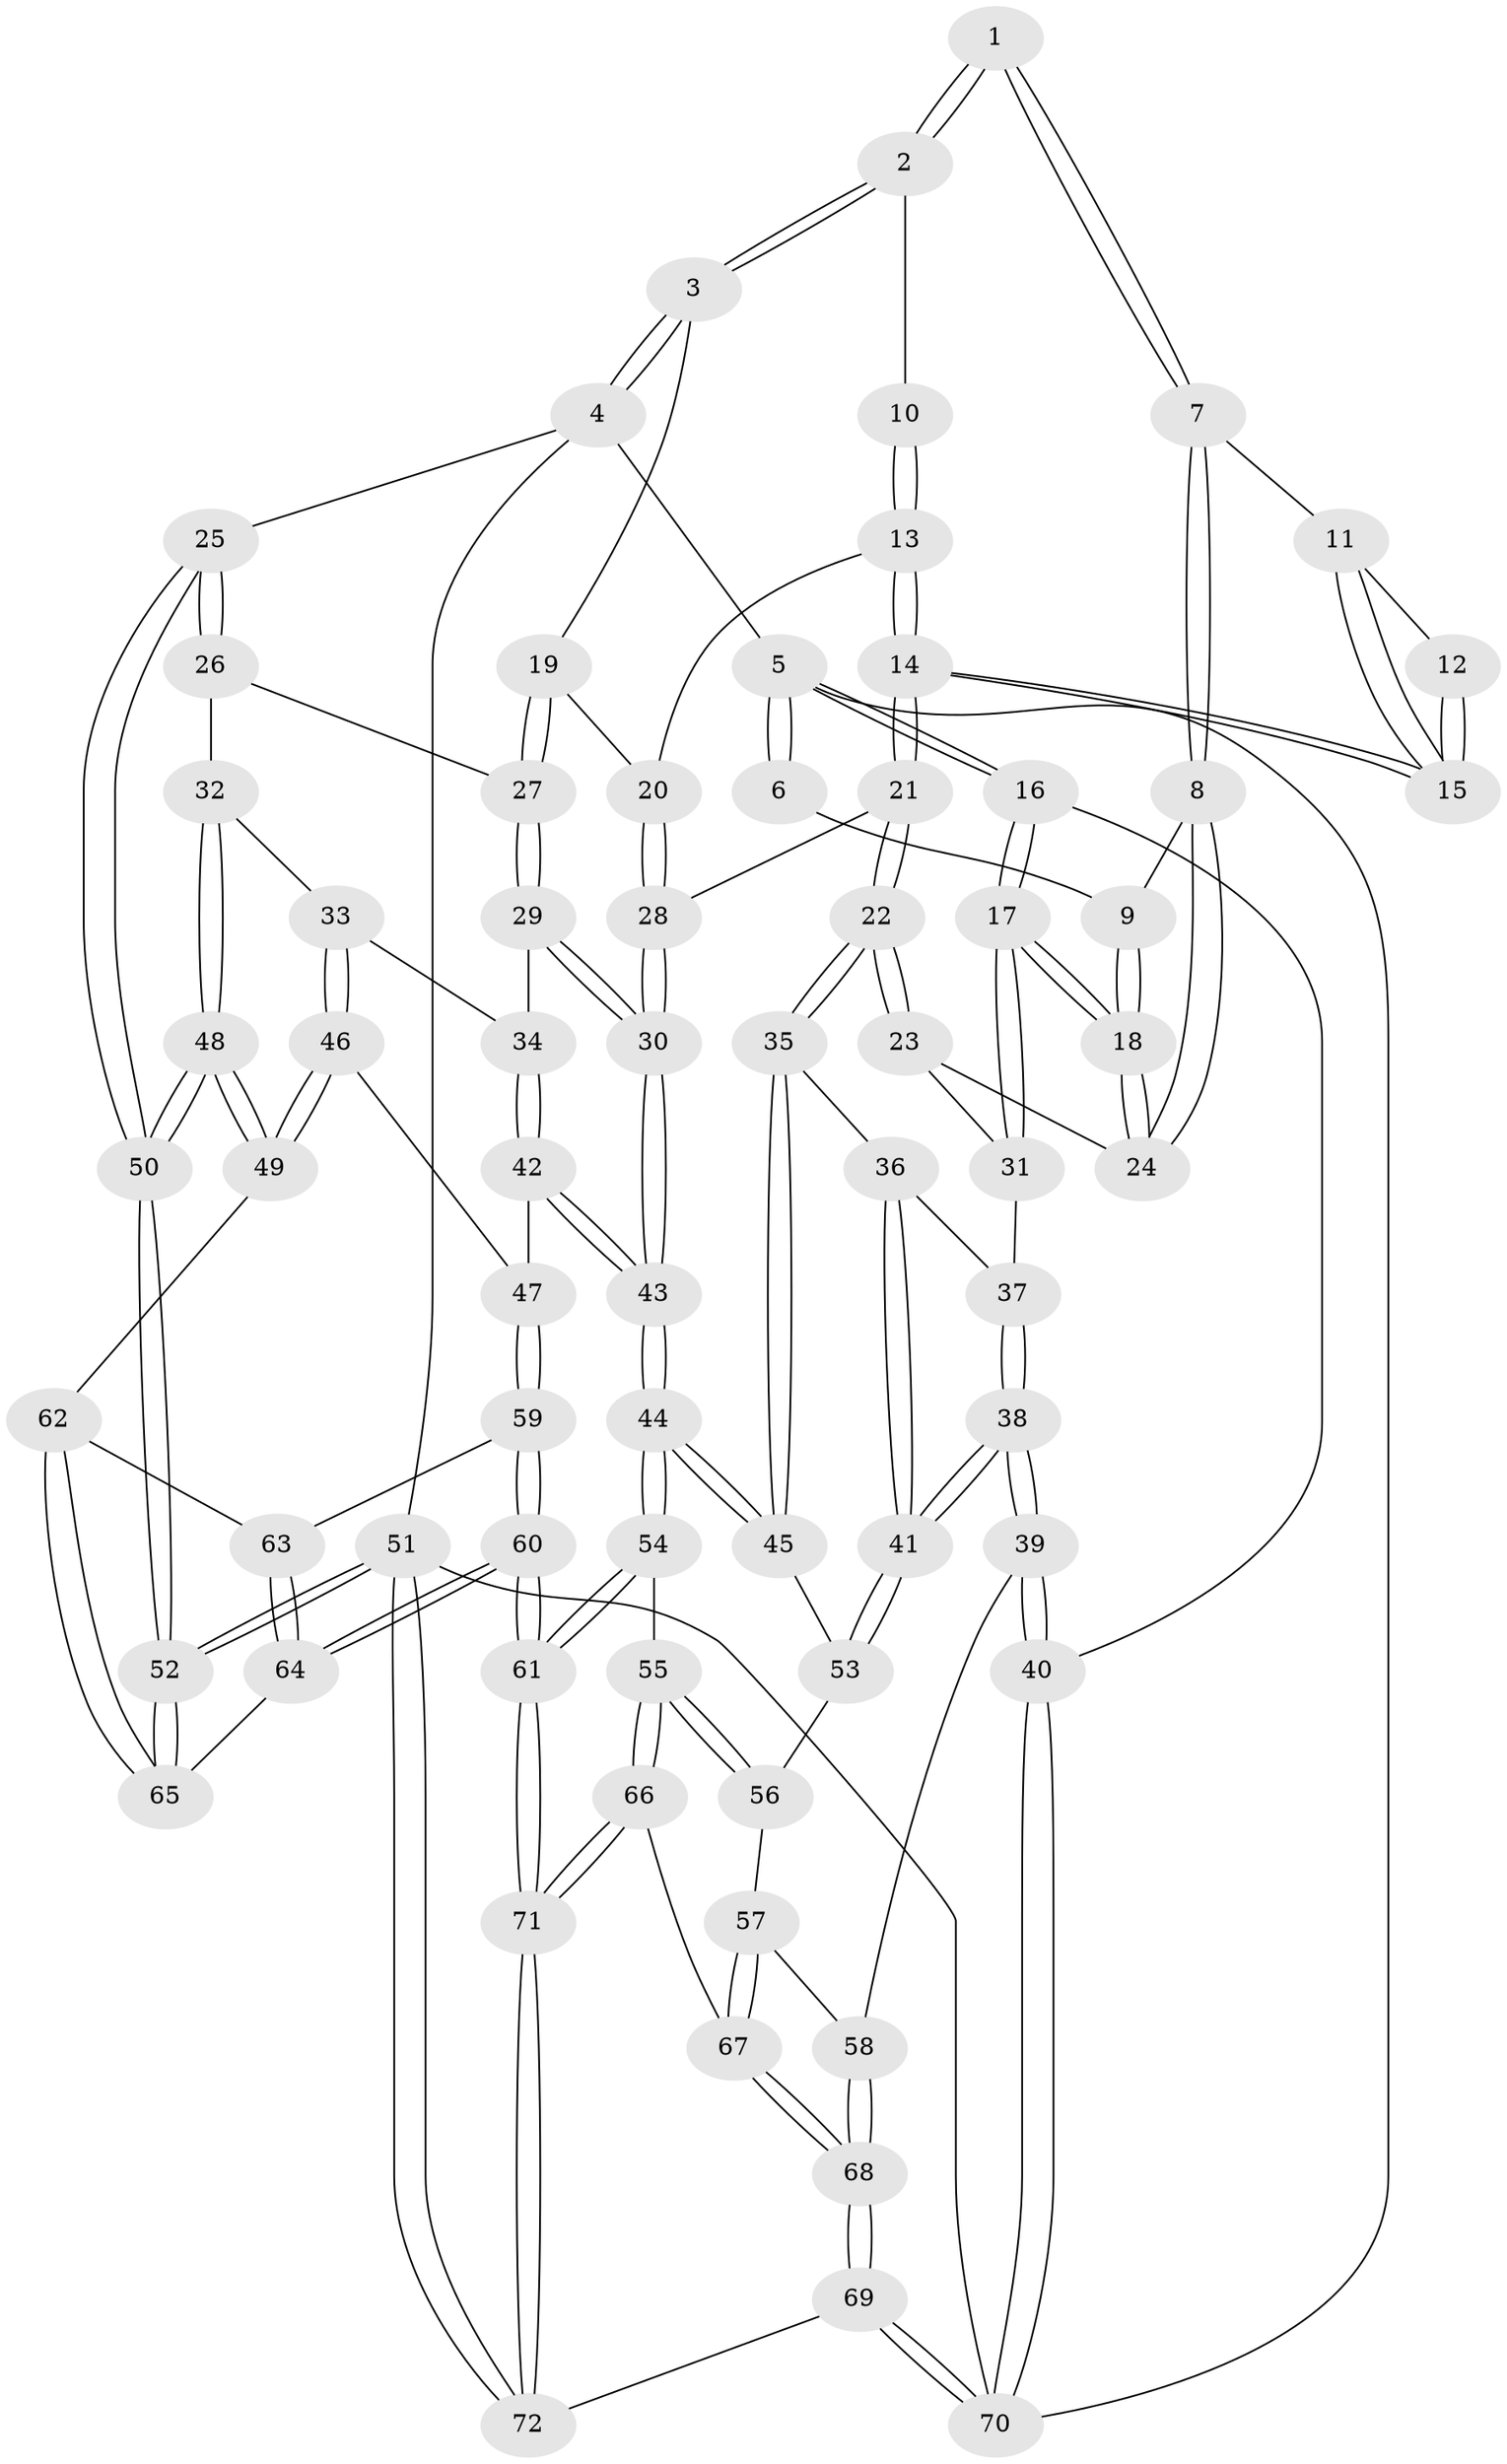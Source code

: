 // coarse degree distribution, {4: 0.44, 5: 0.3, 8: 0.02, 3: 0.16, 6: 0.06, 1: 0.02}
// Generated by graph-tools (version 1.1) at 2025/24/03/03/25 07:24:40]
// undirected, 72 vertices, 177 edges
graph export_dot {
graph [start="1"]
  node [color=gray90,style=filled];
  1 [pos="+0.3392984881745205+0"];
  2 [pos="+0.6075044857928267+0"];
  3 [pos="+0.7326872646088861+0"];
  4 [pos="+1+0"];
  5 [pos="+0+0"];
  6 [pos="+0.1640537524500447+0"];
  7 [pos="+0.2646593366131025+0.17393003528934495"];
  8 [pos="+0.2295277288112122+0.18989580450130383"];
  9 [pos="+0.10550416542430062+0.12268076903429097"];
  10 [pos="+0.5244716604237435+0.021532897527852018"];
  11 [pos="+0.30413607131309783+0.19656959992076775"];
  12 [pos="+0.47470127727250294+0.07907494661301719"];
  13 [pos="+0.4556106447573708+0.23624302286230528"];
  14 [pos="+0.40354677449615484+0.31608836900385495"];
  15 [pos="+0.36769962198286926+0.2535136464957724"];
  16 [pos="+0+0.29381235288108876"];
  17 [pos="+0+0.29197504329642393"];
  18 [pos="+0+0.22590164519603076"];
  19 [pos="+0.7311715608281777+0"];
  20 [pos="+0.6435142409646695+0.168912353498602"];
  21 [pos="+0.40381966768339744+0.3172522101981678"];
  22 [pos="+0.32263831329794057+0.4134033550119884"];
  23 [pos="+0.20261141078934014+0.2602325059885276"];
  24 [pos="+0.2080045309468903+0.23449082225062798"];
  25 [pos="+1+0.19405183110613033"];
  26 [pos="+0.9055269872443471+0.2968916927554248"];
  27 [pos="+0.7942646511870664+0.1508072407892148"];
  28 [pos="+0.5749475387038648+0.355559640997055"];
  29 [pos="+0.7506853100641495+0.3794586343889814"];
  30 [pos="+0.575823021755285+0.3573157462191255"];
  31 [pos="+0.11626030619443485+0.34493386365304224"];
  32 [pos="+0.9001548414581371+0.4051886564230331"];
  33 [pos="+0.8984874844663239+0.4057771015617711"];
  34 [pos="+0.7700179196180479+0.4009228591328314"];
  35 [pos="+0.322495985180489+0.4137712641125551"];
  36 [pos="+0.20880846280767357+0.4118460109634264"];
  37 [pos="+0.15826933316851793+0.3964450909436534"];
  38 [pos="+0.050052987289789595+0.6169960400499434"];
  39 [pos="+0+0.6558264056453926"];
  40 [pos="+0+0.632168175699334"];
  41 [pos="+0.15067130244924695+0.5905164629049205"];
  42 [pos="+0.7102970881102055+0.5788307715821693"];
  43 [pos="+0.5741496527624245+0.572929698084616"];
  44 [pos="+0.5088966396186496+0.6249057132176473"];
  45 [pos="+0.3343749685967658+0.47525411037138293"];
  46 [pos="+0.8019751637777843+0.570425863442893"];
  47 [pos="+0.741141966199423+0.5949965280151961"];
  48 [pos="+1+0.5497207905720627"];
  49 [pos="+1+0.5885624535699516"];
  50 [pos="+1+0.5509118985642211"];
  51 [pos="+1+1"];
  52 [pos="+1+1"];
  53 [pos="+0.21423743776231818+0.5846944726974794"];
  54 [pos="+0.5075503480298845+0.6291664523386943"];
  55 [pos="+0.39131964640205275+0.757851394012614"];
  56 [pos="+0.24648795918195707+0.6192522681929026"];
  57 [pos="+0.20393977730777998+0.7773173798465706"];
  58 [pos="+0.041344958166362814+0.7162992965505383"];
  59 [pos="+0.7536340165745534+0.6231652163329515"];
  60 [pos="+0.7279624881014861+0.8788747217316448"];
  61 [pos="+0.7136074812335605+0.8896333665938196"];
  62 [pos="+0.9474361813992449+0.6757079987926918"];
  63 [pos="+0.8483555821746345+0.688807574544251"];
  64 [pos="+0.8382637762805818+0.8492152227344987"];
  65 [pos="+0.9133498687294928+0.8546354797189186"];
  66 [pos="+0.37868965133096666+0.788679789527066"];
  67 [pos="+0.3131762082617301+0.8235786535057897"];
  68 [pos="+0.1666520355239137+1"];
  69 [pos="+0.1457191730259198+1"];
  70 [pos="+0+1"];
  71 [pos="+0.6247901253088503+1"];
  72 [pos="+0.6246403829609767+1"];
  1 -- 2;
  1 -- 2;
  1 -- 7;
  1 -- 7;
  2 -- 3;
  2 -- 3;
  2 -- 10;
  3 -- 4;
  3 -- 4;
  3 -- 19;
  4 -- 5;
  4 -- 25;
  4 -- 51;
  5 -- 6;
  5 -- 6;
  5 -- 16;
  5 -- 16;
  5 -- 70;
  6 -- 9;
  7 -- 8;
  7 -- 8;
  7 -- 11;
  8 -- 9;
  8 -- 24;
  8 -- 24;
  9 -- 18;
  9 -- 18;
  10 -- 13;
  10 -- 13;
  11 -- 12;
  11 -- 15;
  11 -- 15;
  12 -- 15;
  12 -- 15;
  13 -- 14;
  13 -- 14;
  13 -- 20;
  14 -- 15;
  14 -- 15;
  14 -- 21;
  14 -- 21;
  16 -- 17;
  16 -- 17;
  16 -- 40;
  17 -- 18;
  17 -- 18;
  17 -- 31;
  17 -- 31;
  18 -- 24;
  18 -- 24;
  19 -- 20;
  19 -- 27;
  19 -- 27;
  20 -- 28;
  20 -- 28;
  21 -- 22;
  21 -- 22;
  21 -- 28;
  22 -- 23;
  22 -- 23;
  22 -- 35;
  22 -- 35;
  23 -- 24;
  23 -- 31;
  25 -- 26;
  25 -- 26;
  25 -- 50;
  25 -- 50;
  26 -- 27;
  26 -- 32;
  27 -- 29;
  27 -- 29;
  28 -- 30;
  28 -- 30;
  29 -- 30;
  29 -- 30;
  29 -- 34;
  30 -- 43;
  30 -- 43;
  31 -- 37;
  32 -- 33;
  32 -- 48;
  32 -- 48;
  33 -- 34;
  33 -- 46;
  33 -- 46;
  34 -- 42;
  34 -- 42;
  35 -- 36;
  35 -- 45;
  35 -- 45;
  36 -- 37;
  36 -- 41;
  36 -- 41;
  37 -- 38;
  37 -- 38;
  38 -- 39;
  38 -- 39;
  38 -- 41;
  38 -- 41;
  39 -- 40;
  39 -- 40;
  39 -- 58;
  40 -- 70;
  40 -- 70;
  41 -- 53;
  41 -- 53;
  42 -- 43;
  42 -- 43;
  42 -- 47;
  43 -- 44;
  43 -- 44;
  44 -- 45;
  44 -- 45;
  44 -- 54;
  44 -- 54;
  45 -- 53;
  46 -- 47;
  46 -- 49;
  46 -- 49;
  47 -- 59;
  47 -- 59;
  48 -- 49;
  48 -- 49;
  48 -- 50;
  48 -- 50;
  49 -- 62;
  50 -- 52;
  50 -- 52;
  51 -- 52;
  51 -- 52;
  51 -- 72;
  51 -- 72;
  51 -- 70;
  52 -- 65;
  52 -- 65;
  53 -- 56;
  54 -- 55;
  54 -- 61;
  54 -- 61;
  55 -- 56;
  55 -- 56;
  55 -- 66;
  55 -- 66;
  56 -- 57;
  57 -- 58;
  57 -- 67;
  57 -- 67;
  58 -- 68;
  58 -- 68;
  59 -- 60;
  59 -- 60;
  59 -- 63;
  60 -- 61;
  60 -- 61;
  60 -- 64;
  60 -- 64;
  61 -- 71;
  61 -- 71;
  62 -- 63;
  62 -- 65;
  62 -- 65;
  63 -- 64;
  63 -- 64;
  64 -- 65;
  66 -- 67;
  66 -- 71;
  66 -- 71;
  67 -- 68;
  67 -- 68;
  68 -- 69;
  68 -- 69;
  69 -- 70;
  69 -- 70;
  69 -- 72;
  71 -- 72;
  71 -- 72;
}
